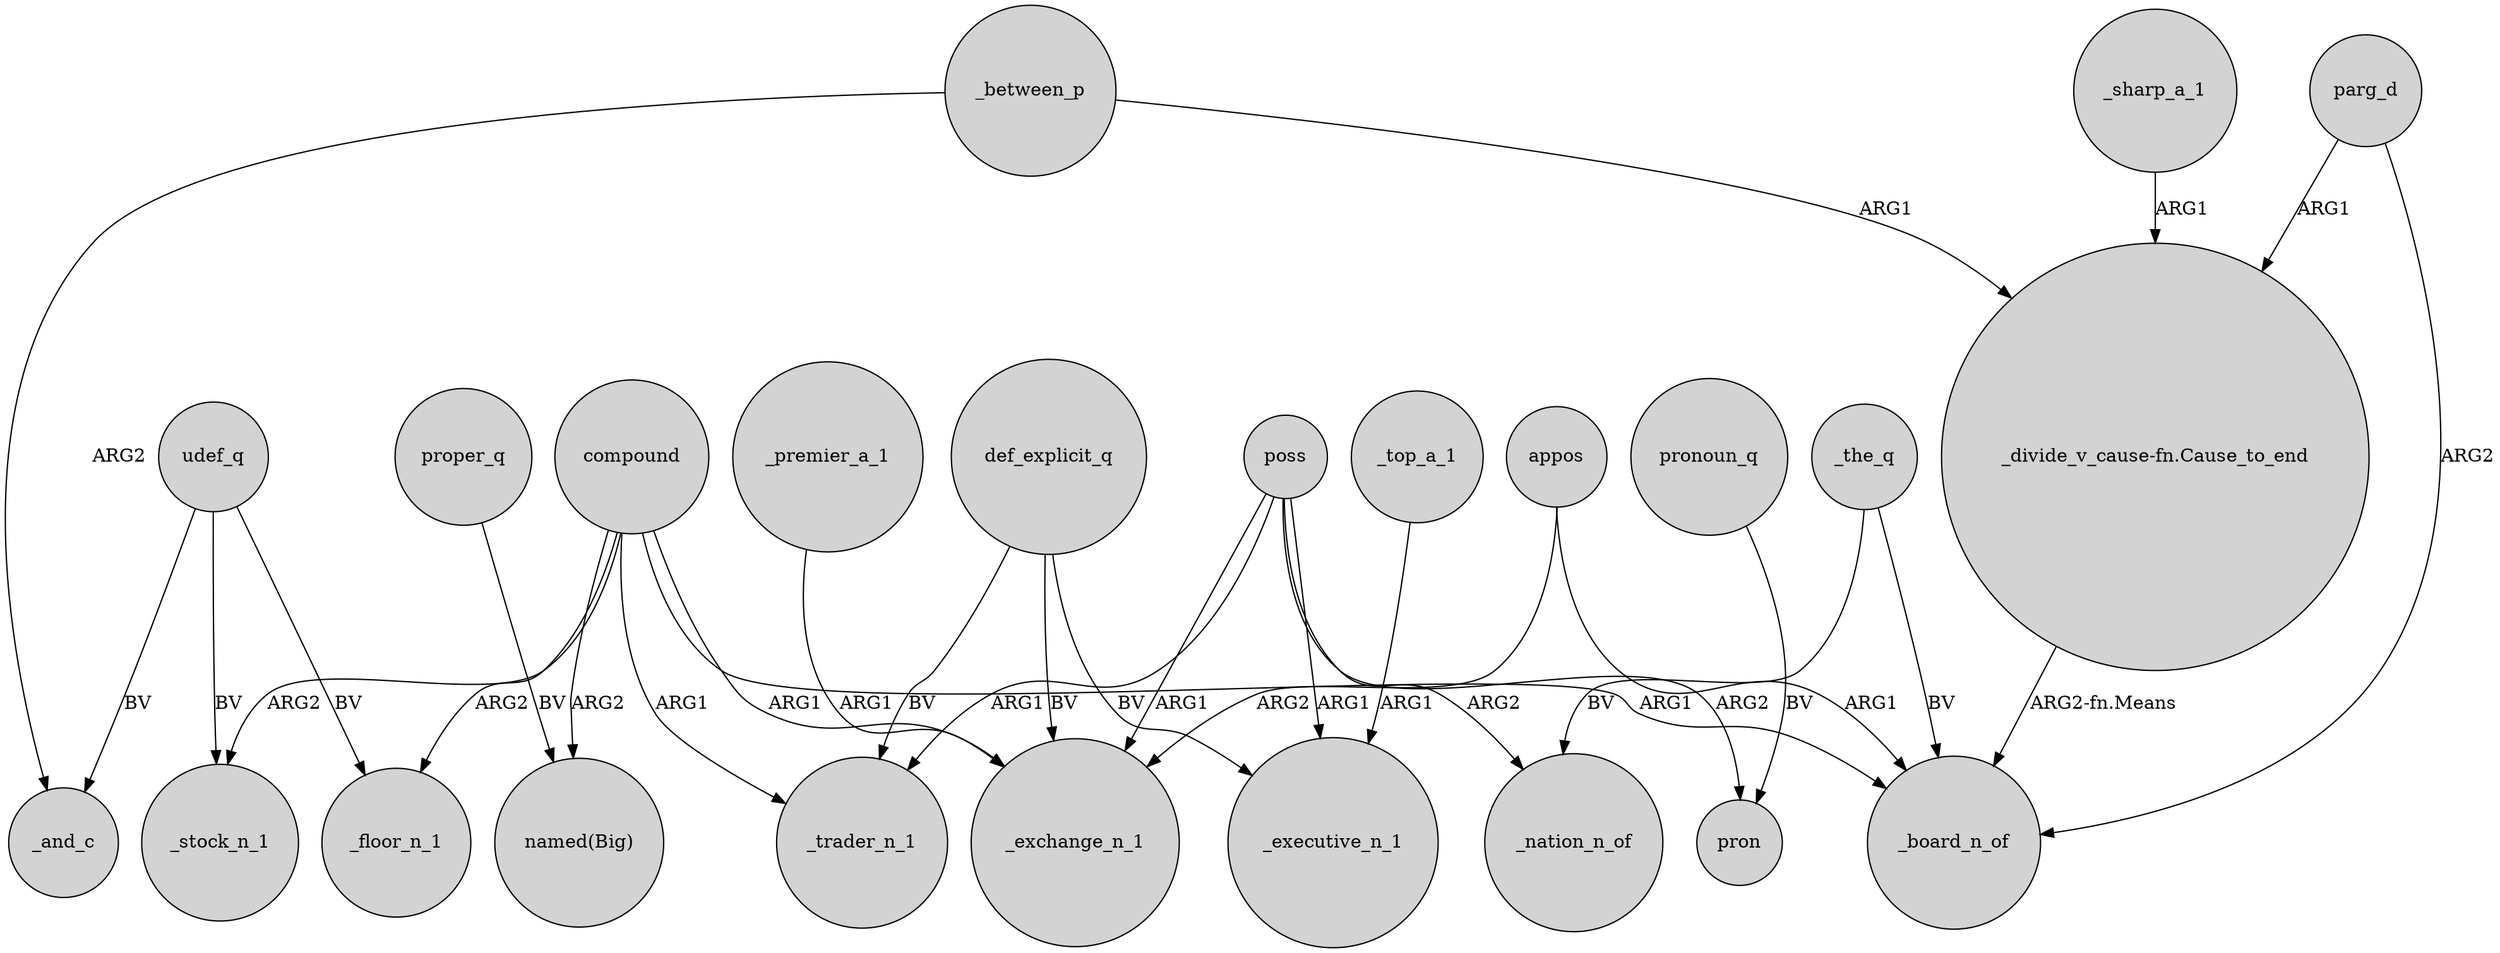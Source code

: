 digraph {
	node [shape=circle style=filled]
	poss -> _trader_n_1 [label=ARG1]
	_between_p -> "_divide_v_cause-fn.Cause_to_end" [label=ARG1]
	compound -> _trader_n_1 [label=ARG1]
	compound -> _floor_n_1 [label=ARG2]
	_the_q -> _nation_n_of [label=BV]
	_sharp_a_1 -> "_divide_v_cause-fn.Cause_to_end" [label=ARG1]
	compound -> "named(Big)" [label=ARG2]
	parg_d -> _board_n_of [label=ARG2]
	def_explicit_q -> _exchange_n_1 [label=BV]
	_premier_a_1 -> _exchange_n_1 [label=ARG1]
	udef_q -> _and_c [label=BV]
	def_explicit_q -> _executive_n_1 [label=BV]
	_the_q -> _board_n_of [label=BV]
	compound -> _exchange_n_1 [label=ARG1]
	pronoun_q -> pron [label=BV]
	udef_q -> _stock_n_1 [label=BV]
	poss -> pron [label=ARG2]
	def_explicit_q -> _trader_n_1 [label=BV]
	parg_d -> "_divide_v_cause-fn.Cause_to_end" [label=ARG1]
	compound -> _board_n_of [label=ARG1]
	poss -> _executive_n_1 [label=ARG1]
	compound -> _stock_n_1 [label=ARG2]
	poss -> _nation_n_of [label=ARG2]
	appos -> _exchange_n_1 [label=ARG2]
	proper_q -> "named(Big)" [label=BV]
	appos -> _board_n_of [label=ARG1]
	_top_a_1 -> _executive_n_1 [label=ARG1]
	udef_q -> _floor_n_1 [label=BV]
	poss -> _exchange_n_1 [label=ARG1]
	"_divide_v_cause-fn.Cause_to_end" -> _board_n_of [label="ARG2-fn.Means"]
	_between_p -> _and_c [label=ARG2]
}
